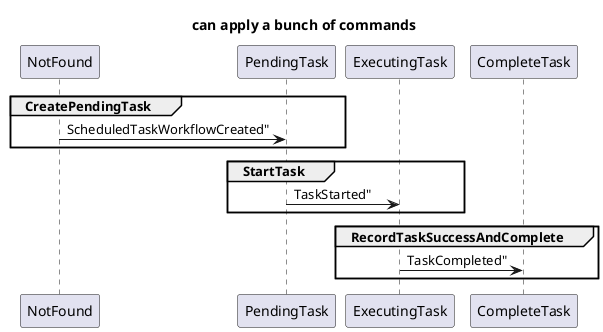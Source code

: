 @startuml
' skinparam responseMessageBelowArrow true
title can apply a bunch of commands
group CreatePendingTask
  NotFound -> PendingTask : ScheduledTaskWorkflowCreated"

end
group StartTask
  PendingTask -> ExecutingTask : TaskStarted"

end
group RecordTaskSuccessAndComplete
  ExecutingTask -> CompleteTask : TaskCompleted"

end
@enduml